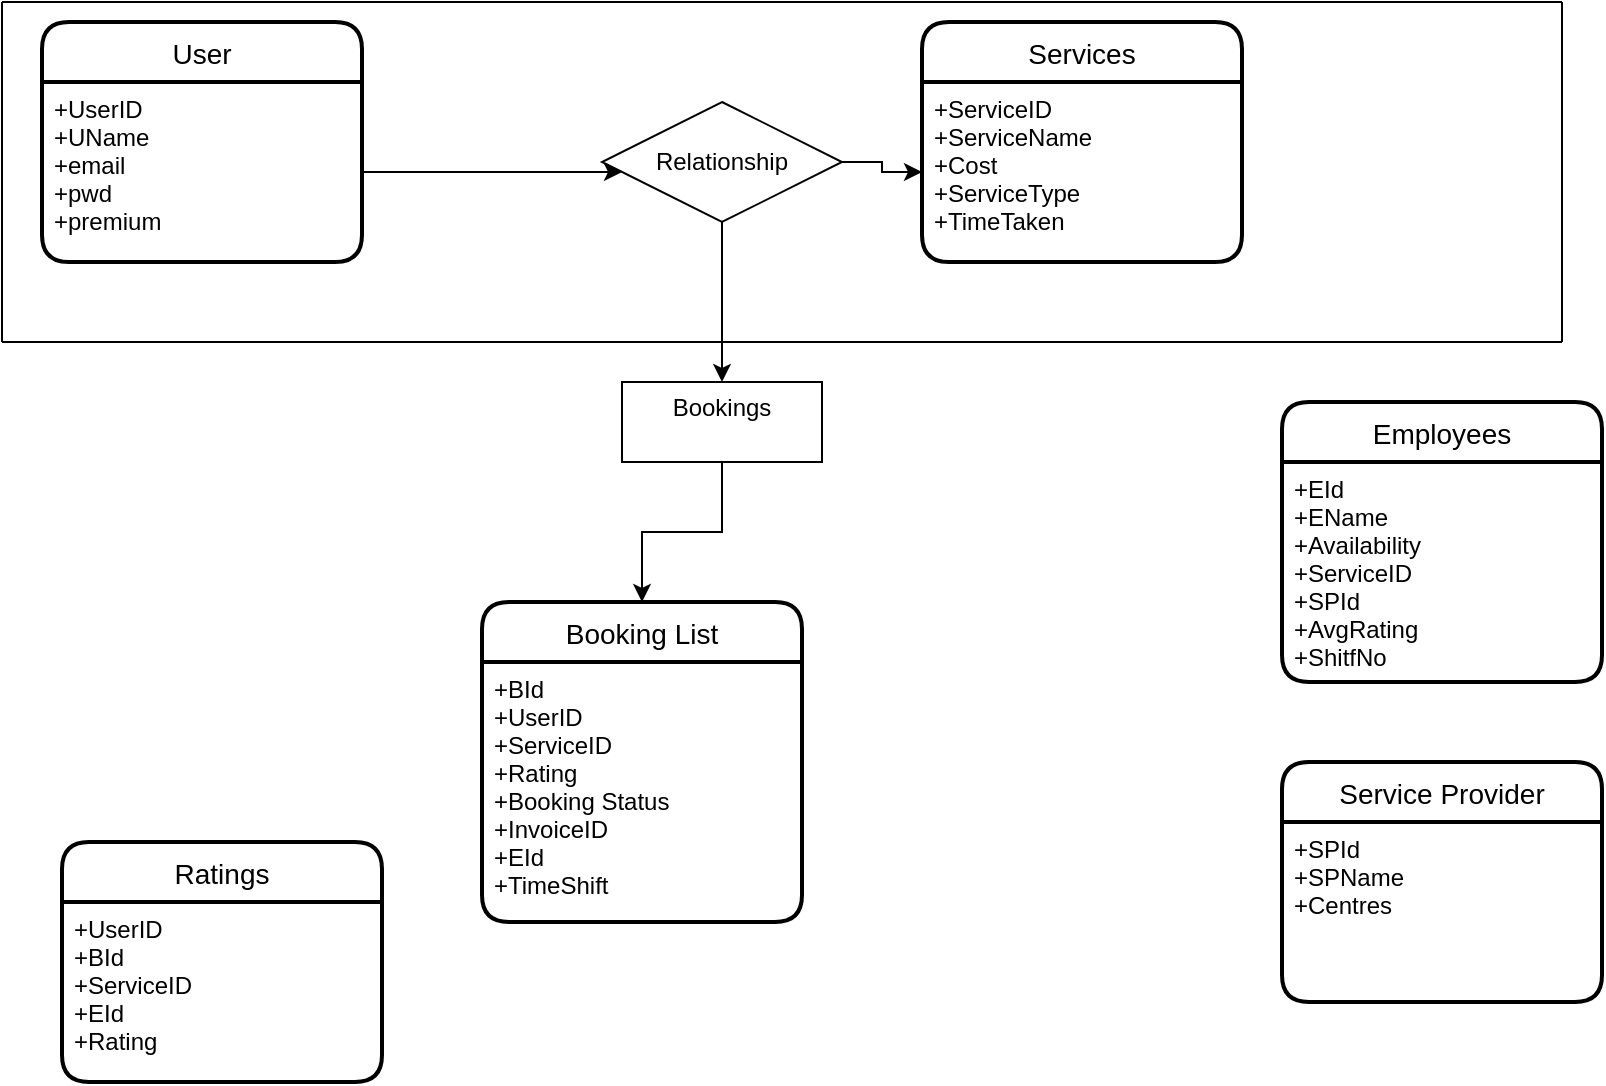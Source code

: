 <mxfile version="13.5.3" type="github">
  <diagram id="DRIQA9mIdwQsRMX-fTYy" name="Page-1">
    <mxGraphModel dx="1262" dy="670" grid="1" gridSize="10" guides="1" tooltips="1" connect="1" arrows="1" fold="1" page="1" pageScale="1" pageWidth="850" pageHeight="1100" math="0" shadow="0">
      <root>
        <mxCell id="0" />
        <mxCell id="1" parent="0" />
        <mxCell id="tCGeoeoii1dY3ISp_OJx-1" value="User" style="swimlane;childLayout=stackLayout;horizontal=1;startSize=30;horizontalStack=0;rounded=1;fontSize=14;fontStyle=0;strokeWidth=2;resizeParent=0;resizeLast=1;shadow=0;dashed=0;align=center;" vertex="1" parent="1">
          <mxGeometry x="30" y="30" width="160" height="120" as="geometry" />
        </mxCell>
        <mxCell id="tCGeoeoii1dY3ISp_OJx-2" value="+UserID&#xa;+UName&#xa;+email&#xa;+pwd&#xa;+premium&#xa;" style="align=left;strokeColor=none;fillColor=none;spacingLeft=4;fontSize=12;verticalAlign=top;resizable=0;rotatable=0;part=1;" vertex="1" parent="tCGeoeoii1dY3ISp_OJx-1">
          <mxGeometry y="30" width="160" height="90" as="geometry" />
        </mxCell>
        <mxCell id="tCGeoeoii1dY3ISp_OJx-3" value="Services" style="swimlane;childLayout=stackLayout;horizontal=1;startSize=30;horizontalStack=0;rounded=1;fontSize=14;fontStyle=0;strokeWidth=2;resizeParent=0;resizeLast=1;shadow=0;dashed=0;align=center;" vertex="1" parent="1">
          <mxGeometry x="470" y="30" width="160" height="120" as="geometry" />
        </mxCell>
        <mxCell id="tCGeoeoii1dY3ISp_OJx-4" value="+ServiceID&#xa;+ServiceName&#xa;+Cost&#xa;+ServiceType&#xa;+TimeTaken&#xa;" style="align=left;strokeColor=none;fillColor=none;spacingLeft=4;fontSize=12;verticalAlign=top;resizable=0;rotatable=0;part=1;" vertex="1" parent="tCGeoeoii1dY3ISp_OJx-3">
          <mxGeometry y="30" width="160" height="90" as="geometry" />
        </mxCell>
        <mxCell id="tCGeoeoii1dY3ISp_OJx-22" style="edgeStyle=orthogonalEdgeStyle;rounded=0;orthogonalLoop=1;jettySize=auto;html=1;exitX=0.5;exitY=1;exitDx=0;exitDy=0;entryX=0.5;entryY=0;entryDx=0;entryDy=0;" edge="1" parent="1" source="tCGeoeoii1dY3ISp_OJx-14" target="tCGeoeoii1dY3ISp_OJx-16">
          <mxGeometry relative="1" as="geometry" />
        </mxCell>
        <mxCell id="tCGeoeoii1dY3ISp_OJx-14" value="&lt;div&gt;Bookings&lt;/div&gt;&lt;div&gt;&lt;br&gt;&lt;/div&gt;" style="whiteSpace=wrap;html=1;align=center;" vertex="1" parent="1">
          <mxGeometry x="320" y="210" width="100" height="40" as="geometry" />
        </mxCell>
        <mxCell id="tCGeoeoii1dY3ISp_OJx-18" style="edgeStyle=orthogonalEdgeStyle;rounded=0;orthogonalLoop=1;jettySize=auto;html=1;exitX=1;exitY=0.5;exitDx=0;exitDy=0;" edge="1" parent="1" source="tCGeoeoii1dY3ISp_OJx-2">
          <mxGeometry relative="1" as="geometry">
            <mxPoint x="320" y="105" as="targetPoint" />
          </mxGeometry>
        </mxCell>
        <mxCell id="tCGeoeoii1dY3ISp_OJx-20" style="edgeStyle=orthogonalEdgeStyle;rounded=0;orthogonalLoop=1;jettySize=auto;html=1;entryX=0;entryY=0.5;entryDx=0;entryDy=0;" edge="1" parent="1" source="tCGeoeoii1dY3ISp_OJx-19" target="tCGeoeoii1dY3ISp_OJx-4">
          <mxGeometry relative="1" as="geometry" />
        </mxCell>
        <mxCell id="tCGeoeoii1dY3ISp_OJx-21" style="edgeStyle=orthogonalEdgeStyle;rounded=0;orthogonalLoop=1;jettySize=auto;html=1;exitX=0.5;exitY=1;exitDx=0;exitDy=0;entryX=0.5;entryY=0;entryDx=0;entryDy=0;" edge="1" parent="1" source="tCGeoeoii1dY3ISp_OJx-19" target="tCGeoeoii1dY3ISp_OJx-14">
          <mxGeometry relative="1" as="geometry" />
        </mxCell>
        <mxCell id="tCGeoeoii1dY3ISp_OJx-19" value="Relationship" style="shape=rhombus;perimeter=rhombusPerimeter;whiteSpace=wrap;html=1;align=center;" vertex="1" parent="1">
          <mxGeometry x="310" y="70" width="120" height="60" as="geometry" />
        </mxCell>
        <mxCell id="tCGeoeoii1dY3ISp_OJx-24" value="" style="endArrow=none;html=1;" edge="1" parent="1">
          <mxGeometry width="50" height="50" relative="1" as="geometry">
            <mxPoint x="10" y="20" as="sourcePoint" />
            <mxPoint x="790" y="20" as="targetPoint" />
          </mxGeometry>
        </mxCell>
        <mxCell id="tCGeoeoii1dY3ISp_OJx-25" value="" style="endArrow=none;html=1;" edge="1" parent="1">
          <mxGeometry width="50" height="50" relative="1" as="geometry">
            <mxPoint x="790" y="190" as="sourcePoint" />
            <mxPoint x="790" y="20" as="targetPoint" />
          </mxGeometry>
        </mxCell>
        <mxCell id="tCGeoeoii1dY3ISp_OJx-26" value="" style="endArrow=none;html=1;" edge="1" parent="1">
          <mxGeometry width="50" height="50" relative="1" as="geometry">
            <mxPoint x="10" y="190" as="sourcePoint" />
            <mxPoint x="10" y="20" as="targetPoint" />
          </mxGeometry>
        </mxCell>
        <mxCell id="tCGeoeoii1dY3ISp_OJx-27" value="" style="endArrow=none;html=1;" edge="1" parent="1">
          <mxGeometry width="50" height="50" relative="1" as="geometry">
            <mxPoint x="10" y="190" as="sourcePoint" />
            <mxPoint x="790" y="190" as="targetPoint" />
          </mxGeometry>
        </mxCell>
        <mxCell id="tCGeoeoii1dY3ISp_OJx-8" value="Employees" style="swimlane;childLayout=stackLayout;horizontal=1;startSize=30;horizontalStack=0;rounded=1;fontSize=14;fontStyle=0;strokeWidth=2;resizeParent=0;resizeLast=1;shadow=0;dashed=0;align=center;" vertex="1" parent="1">
          <mxGeometry x="650" y="220" width="160" height="140" as="geometry" />
        </mxCell>
        <mxCell id="tCGeoeoii1dY3ISp_OJx-9" value="+EId&#xa;+EName&#xa;+Availability&#xa;+ServiceID&#xa;+SPId&#xa;+AvgRating&#xa;+ShitfNo&#xa;&#xa;&#xa;&#xa;&#xa;&#xa;" style="align=left;strokeColor=none;fillColor=none;spacingLeft=4;fontSize=12;verticalAlign=top;resizable=0;rotatable=0;part=1;" vertex="1" parent="tCGeoeoii1dY3ISp_OJx-8">
          <mxGeometry y="30" width="160" height="110" as="geometry" />
        </mxCell>
        <mxCell id="tCGeoeoii1dY3ISp_OJx-30" value="Ratings" style="swimlane;childLayout=stackLayout;horizontal=1;startSize=30;horizontalStack=0;rounded=1;fontSize=14;fontStyle=0;strokeWidth=2;resizeParent=0;resizeLast=1;shadow=0;dashed=0;align=center;" vertex="1" parent="1">
          <mxGeometry x="40" y="440" width="160" height="120" as="geometry" />
        </mxCell>
        <mxCell id="tCGeoeoii1dY3ISp_OJx-31" value="+UserID&#xa;+BId&#xa;+ServiceID&#xa;+EId&#xa;+Rating&#xa;" style="align=left;strokeColor=none;fillColor=none;spacingLeft=4;fontSize=12;verticalAlign=top;resizable=0;rotatable=0;part=1;" vertex="1" parent="tCGeoeoii1dY3ISp_OJx-30">
          <mxGeometry y="30" width="160" height="90" as="geometry" />
        </mxCell>
        <mxCell id="tCGeoeoii1dY3ISp_OJx-6" value="Service Provider" style="swimlane;childLayout=stackLayout;horizontal=1;startSize=30;horizontalStack=0;rounded=1;fontSize=14;fontStyle=0;strokeWidth=2;resizeParent=0;resizeLast=1;shadow=0;dashed=0;align=center;" vertex="1" parent="1">
          <mxGeometry x="650" y="400" width="160" height="120" as="geometry" />
        </mxCell>
        <mxCell id="tCGeoeoii1dY3ISp_OJx-7" value="+SPId&#xa;+SPName&#xa;+Centres" style="align=left;strokeColor=none;fillColor=none;spacingLeft=4;fontSize=12;verticalAlign=top;resizable=0;rotatable=0;part=1;" vertex="1" parent="tCGeoeoii1dY3ISp_OJx-6">
          <mxGeometry y="30" width="160" height="90" as="geometry" />
        </mxCell>
        <mxCell id="tCGeoeoii1dY3ISp_OJx-16" value="Booking List" style="swimlane;childLayout=stackLayout;horizontal=1;startSize=30;horizontalStack=0;rounded=1;fontSize=14;fontStyle=0;strokeWidth=2;resizeParent=0;resizeLast=1;shadow=0;dashed=0;align=center;" vertex="1" parent="1">
          <mxGeometry x="250" y="320" width="160" height="160" as="geometry" />
        </mxCell>
        <mxCell id="tCGeoeoii1dY3ISp_OJx-17" value="+BId&#xa;+UserID&#xa;+ServiceID&#xa;+Rating&#xa;+Booking Status&#xa;+InvoiceID&#xa;+EId&#xa;+TimeShift&#xa;&#xa;&#xa;&#xa;&#xa;" style="align=left;strokeColor=none;fillColor=none;spacingLeft=4;fontSize=12;verticalAlign=top;resizable=0;rotatable=0;part=1;" vertex="1" parent="tCGeoeoii1dY3ISp_OJx-16">
          <mxGeometry y="30" width="160" height="130" as="geometry" />
        </mxCell>
      </root>
    </mxGraphModel>
  </diagram>
</mxfile>
